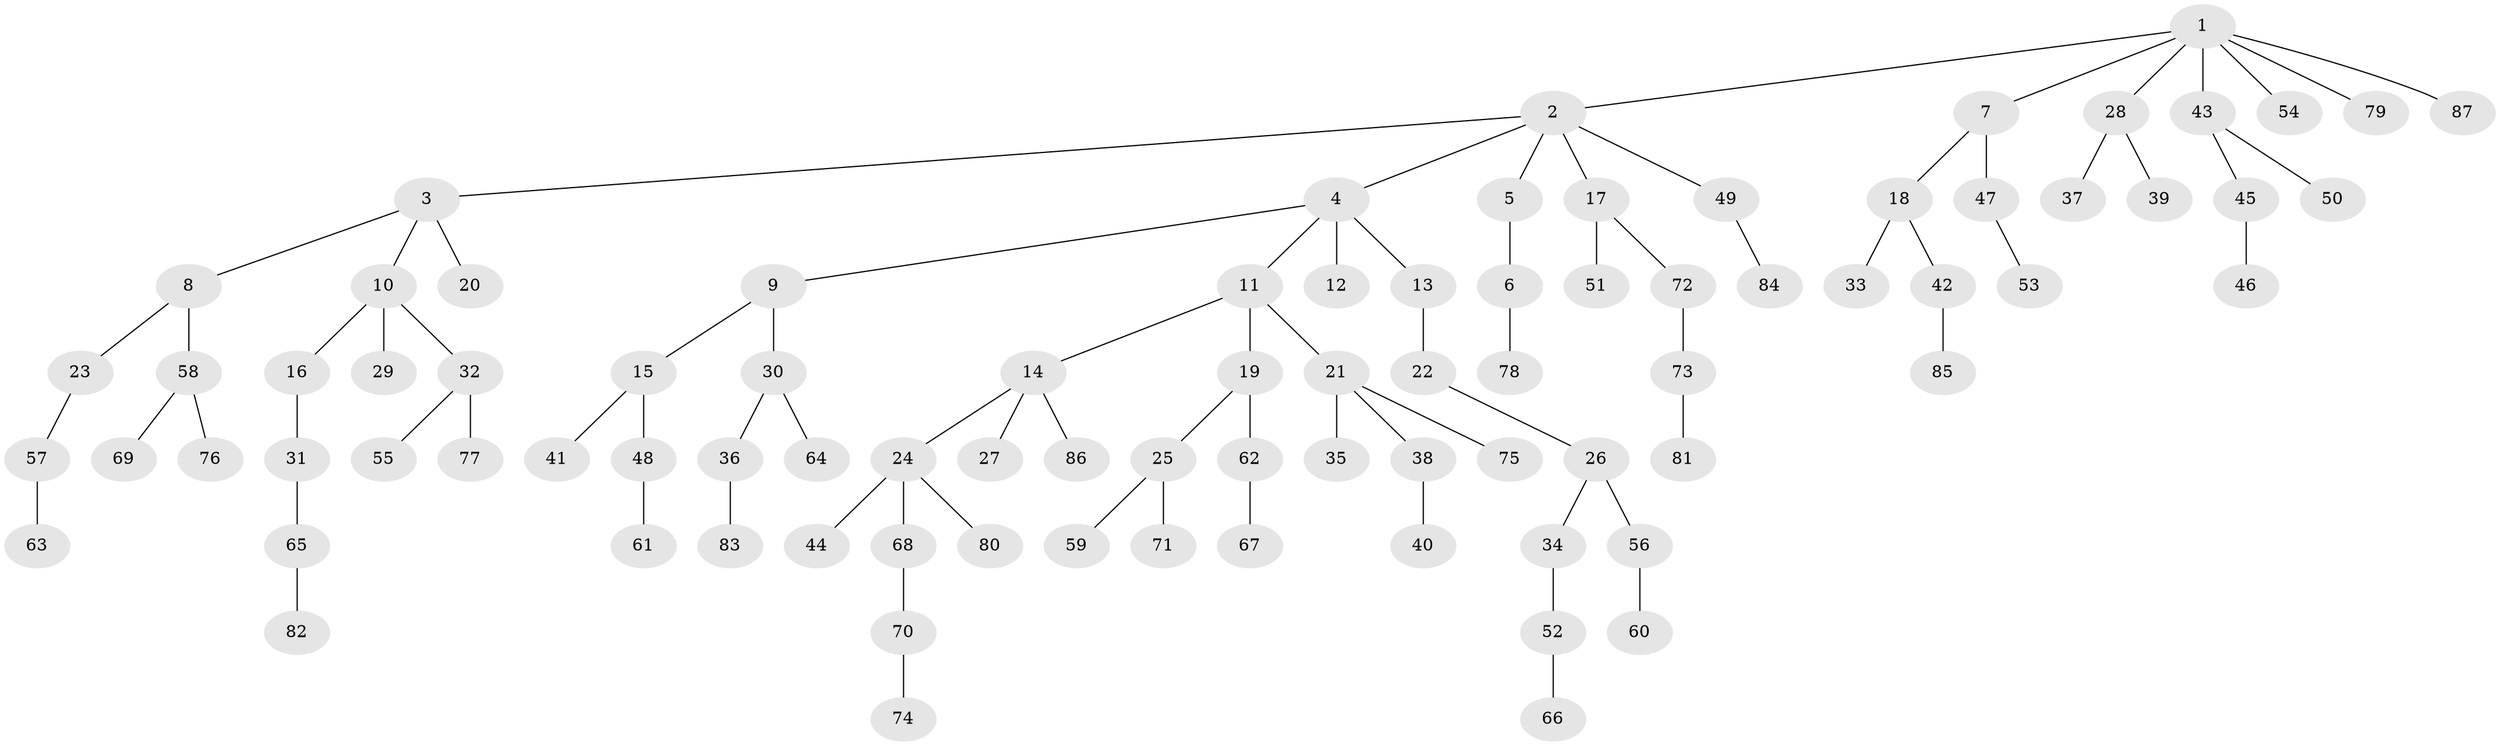 // coarse degree distribution, {6: 0.03278688524590164, 2: 0.32786885245901637, 4: 0.04918032786885246, 3: 0.16393442622950818, 1: 0.4262295081967213}
// Generated by graph-tools (version 1.1) at 2025/37/03/04/25 23:37:23]
// undirected, 87 vertices, 86 edges
graph export_dot {
  node [color=gray90,style=filled];
  1;
  2;
  3;
  4;
  5;
  6;
  7;
  8;
  9;
  10;
  11;
  12;
  13;
  14;
  15;
  16;
  17;
  18;
  19;
  20;
  21;
  22;
  23;
  24;
  25;
  26;
  27;
  28;
  29;
  30;
  31;
  32;
  33;
  34;
  35;
  36;
  37;
  38;
  39;
  40;
  41;
  42;
  43;
  44;
  45;
  46;
  47;
  48;
  49;
  50;
  51;
  52;
  53;
  54;
  55;
  56;
  57;
  58;
  59;
  60;
  61;
  62;
  63;
  64;
  65;
  66;
  67;
  68;
  69;
  70;
  71;
  72;
  73;
  74;
  75;
  76;
  77;
  78;
  79;
  80;
  81;
  82;
  83;
  84;
  85;
  86;
  87;
  1 -- 2;
  1 -- 7;
  1 -- 28;
  1 -- 43;
  1 -- 54;
  1 -- 79;
  1 -- 87;
  2 -- 3;
  2 -- 4;
  2 -- 5;
  2 -- 17;
  2 -- 49;
  3 -- 8;
  3 -- 10;
  3 -- 20;
  4 -- 9;
  4 -- 11;
  4 -- 12;
  4 -- 13;
  5 -- 6;
  6 -- 78;
  7 -- 18;
  7 -- 47;
  8 -- 23;
  8 -- 58;
  9 -- 15;
  9 -- 30;
  10 -- 16;
  10 -- 29;
  10 -- 32;
  11 -- 14;
  11 -- 19;
  11 -- 21;
  13 -- 22;
  14 -- 24;
  14 -- 27;
  14 -- 86;
  15 -- 41;
  15 -- 48;
  16 -- 31;
  17 -- 51;
  17 -- 72;
  18 -- 33;
  18 -- 42;
  19 -- 25;
  19 -- 62;
  21 -- 35;
  21 -- 38;
  21 -- 75;
  22 -- 26;
  23 -- 57;
  24 -- 44;
  24 -- 68;
  24 -- 80;
  25 -- 59;
  25 -- 71;
  26 -- 34;
  26 -- 56;
  28 -- 37;
  28 -- 39;
  30 -- 36;
  30 -- 64;
  31 -- 65;
  32 -- 55;
  32 -- 77;
  34 -- 52;
  36 -- 83;
  38 -- 40;
  42 -- 85;
  43 -- 45;
  43 -- 50;
  45 -- 46;
  47 -- 53;
  48 -- 61;
  49 -- 84;
  52 -- 66;
  56 -- 60;
  57 -- 63;
  58 -- 69;
  58 -- 76;
  62 -- 67;
  65 -- 82;
  68 -- 70;
  70 -- 74;
  72 -- 73;
  73 -- 81;
}
